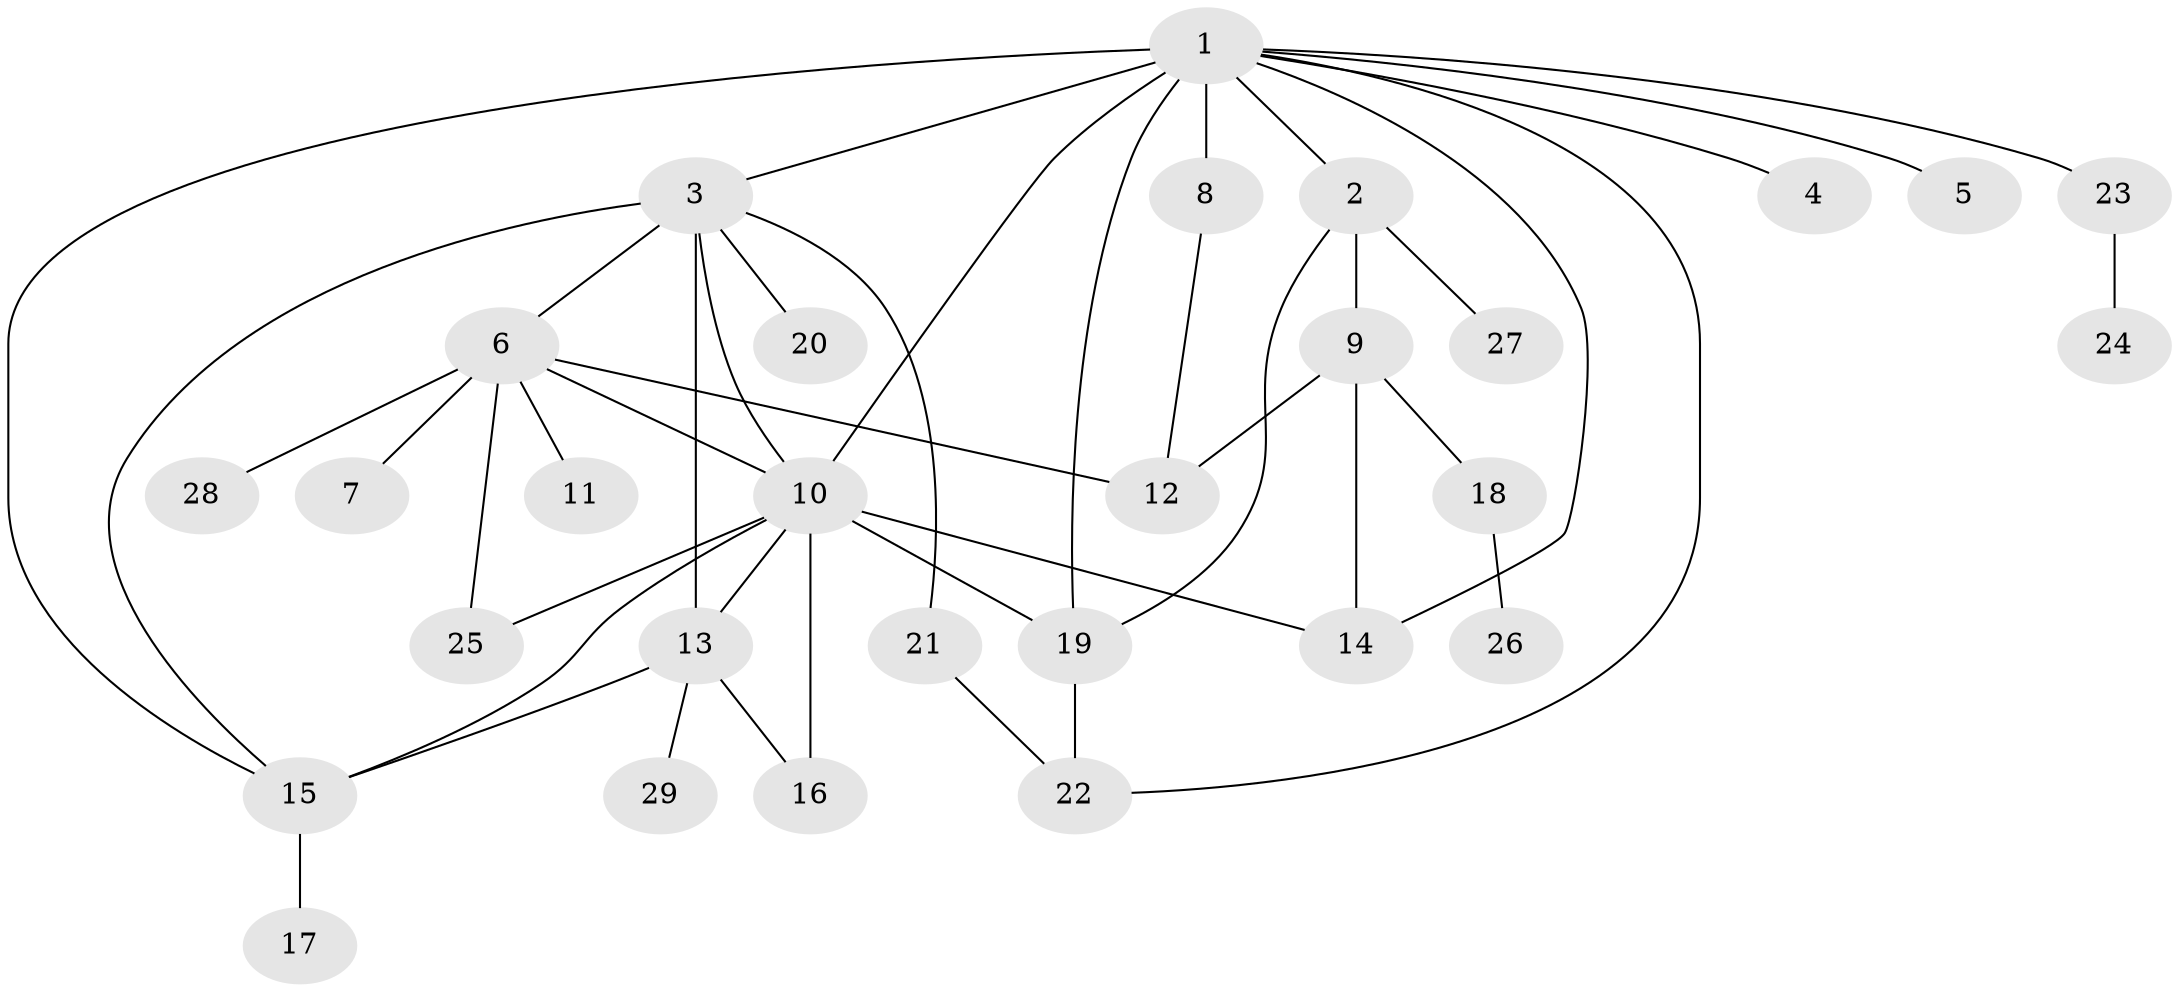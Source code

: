 // original degree distribution, {19: 0.01818181818181818, 5: 0.05454545454545454, 9: 0.01818181818181818, 2: 0.09090909090909091, 8: 0.01818181818181818, 1: 0.5636363636363636, 6: 0.05454545454545454, 4: 0.10909090909090909, 3: 0.07272727272727272}
// Generated by graph-tools (version 1.1) at 2025/35/03/09/25 02:35:35]
// undirected, 29 vertices, 44 edges
graph export_dot {
graph [start="1"]
  node [color=gray90,style=filled];
  1;
  2;
  3;
  4;
  5;
  6;
  7;
  8;
  9;
  10;
  11;
  12;
  13;
  14;
  15;
  16;
  17;
  18;
  19;
  20;
  21;
  22;
  23;
  24;
  25;
  26;
  27;
  28;
  29;
  1 -- 2 [weight=1.0];
  1 -- 3 [weight=1.0];
  1 -- 4 [weight=1.0];
  1 -- 5 [weight=1.0];
  1 -- 8 [weight=7.0];
  1 -- 10 [weight=1.0];
  1 -- 14 [weight=1.0];
  1 -- 15 [weight=1.0];
  1 -- 19 [weight=1.0];
  1 -- 22 [weight=1.0];
  1 -- 23 [weight=1.0];
  2 -- 9 [weight=1.0];
  2 -- 19 [weight=1.0];
  2 -- 27 [weight=1.0];
  3 -- 6 [weight=1.0];
  3 -- 10 [weight=1.0];
  3 -- 13 [weight=1.0];
  3 -- 15 [weight=1.0];
  3 -- 20 [weight=1.0];
  3 -- 21 [weight=1.0];
  6 -- 7 [weight=1.0];
  6 -- 10 [weight=1.0];
  6 -- 11 [weight=1.0];
  6 -- 12 [weight=1.0];
  6 -- 25 [weight=1.0];
  6 -- 28 [weight=1.0];
  8 -- 12 [weight=1.0];
  9 -- 12 [weight=1.0];
  9 -- 14 [weight=1.0];
  9 -- 18 [weight=1.0];
  10 -- 13 [weight=1.0];
  10 -- 14 [weight=1.0];
  10 -- 15 [weight=1.0];
  10 -- 16 [weight=1.0];
  10 -- 19 [weight=1.0];
  10 -- 25 [weight=1.0];
  13 -- 15 [weight=1.0];
  13 -- 16 [weight=1.0];
  13 -- 29 [weight=1.0];
  15 -- 17 [weight=1.0];
  18 -- 26 [weight=1.0];
  19 -- 22 [weight=1.0];
  21 -- 22 [weight=1.0];
  23 -- 24 [weight=1.0];
}
